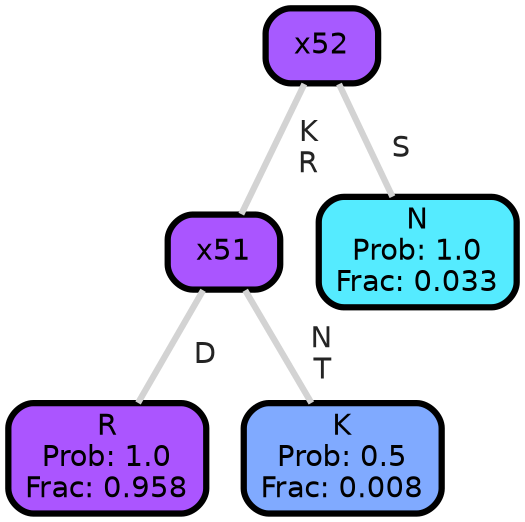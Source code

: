 graph Tree {
node [shape=box, style="filled, rounded",color="black",penwidth="3",fontcolor="black",                 fontname=helvetica] ;
graph [ranksep="0 equally", splines=straight,                 bgcolor=transparent, dpi=200] ;
edge [fontname=helvetica, fontweight=bold,fontcolor=grey14,color=lightgray] ;
0 [label="R
Prob: 1.0
Frac: 0.958", fillcolor="#ab55ff"] ;
1 [label="x51", fillcolor="#aa55ff"] ;
2 [label="K
Prob: 0.5
Frac: 0.008", fillcolor="#80aaff"] ;
3 [label="x52", fillcolor="#a75aff"] ;
4 [label="N
Prob: 1.0
Frac: 0.033", fillcolor="#55ebff"] ;
1 -- 0 [label=" D",penwidth=3] ;
1 -- 2 [label=" N\n T",penwidth=3] ;
3 -- 1 [label=" K\n R",penwidth=3] ;
3 -- 4 [label=" S",penwidth=3] ;
{rank = same;}}